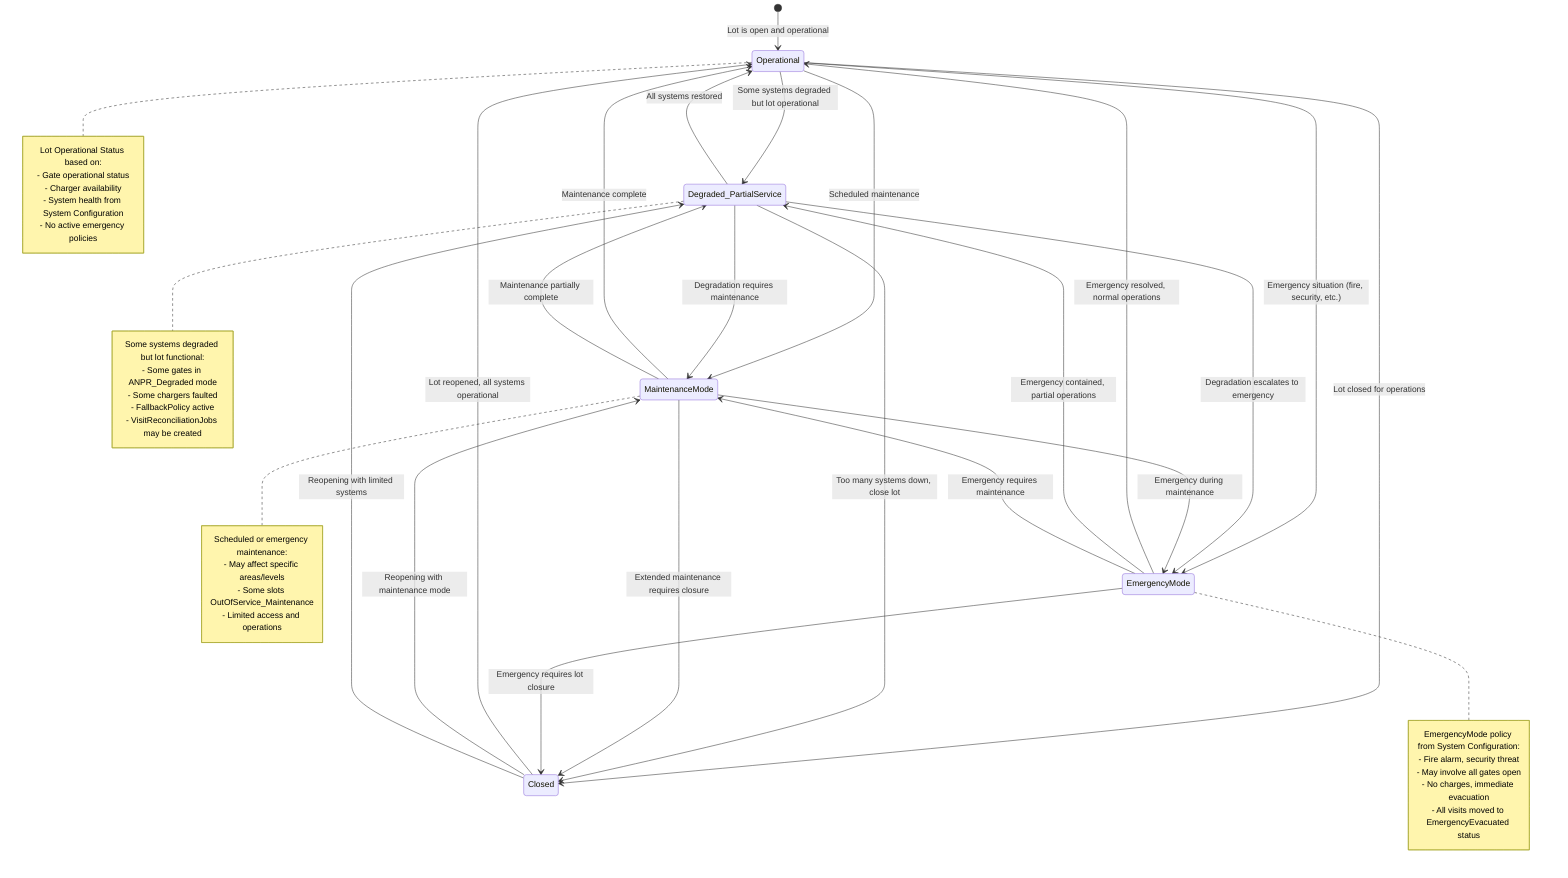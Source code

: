 stateDiagram-v2
    [*] --> Operational : Lot is open and operational

    Operational --> Degraded_PartialService : Some systems degraded but lot operational
    Operational --> MaintenanceMode : Scheduled maintenance
    Operational --> EmergencyMode : Emergency situation (fire, security, etc.)
    Operational --> Closed : Lot closed for operations

    Degraded_PartialService --> Operational : All systems restored
    Degraded_PartialService --> MaintenanceMode : Degradation requires maintenance
    Degraded_PartialService --> EmergencyMode : Degradation escalates to emergency
    Degraded_PartialService --> Closed : Too many systems down, close lot

    MaintenanceMode --> Operational : Maintenance complete
    MaintenanceMode --> Degraded_PartialService : Maintenance partially complete
    MaintenanceMode --> EmergencyMode : Emergency during maintenance
    MaintenanceMode --> Closed : Extended maintenance requires closure

    EmergencyMode --> Operational : Emergency resolved, normal operations
    EmergencyMode --> Degraded_PartialService : Emergency contained, partial operations
    EmergencyMode --> MaintenanceMode : Emergency requires maintenance
    EmergencyMode --> Closed : Emergency requires lot closure

    Closed --> Operational : Lot reopened, all systems operational
    Closed --> MaintenanceMode : Reopening with maintenance mode
    Closed --> Degraded_PartialService : Reopening with limited systems

    note right of Operational
        Lot Operational Status based on:
        - Gate operational status
        - Charger availability
        - System health from System Configuration
        - No active emergency policies
    end note
    
    note right of Degraded_PartialService
        Some systems degraded but lot functional:
        - Some gates in ANPR_Degraded mode
        - Some chargers faulted
        - FallbackPolicy active
        - VisitReconciliationJobs may be created
    end note
    
    note right of EmergencyMode
        EmergencyMode policy from System Configuration:
        - Fire alarm, security threat
        - May involve all gates open
        - No charges, immediate evacuation
        - All visits moved to EmergencyEvacuated status
    end note
    
    note right of MaintenanceMode
        Scheduled or emergency maintenance:
        - May affect specific areas/levels
        - Some slots OutOfService_Maintenance
        - Limited access and operations
    end note